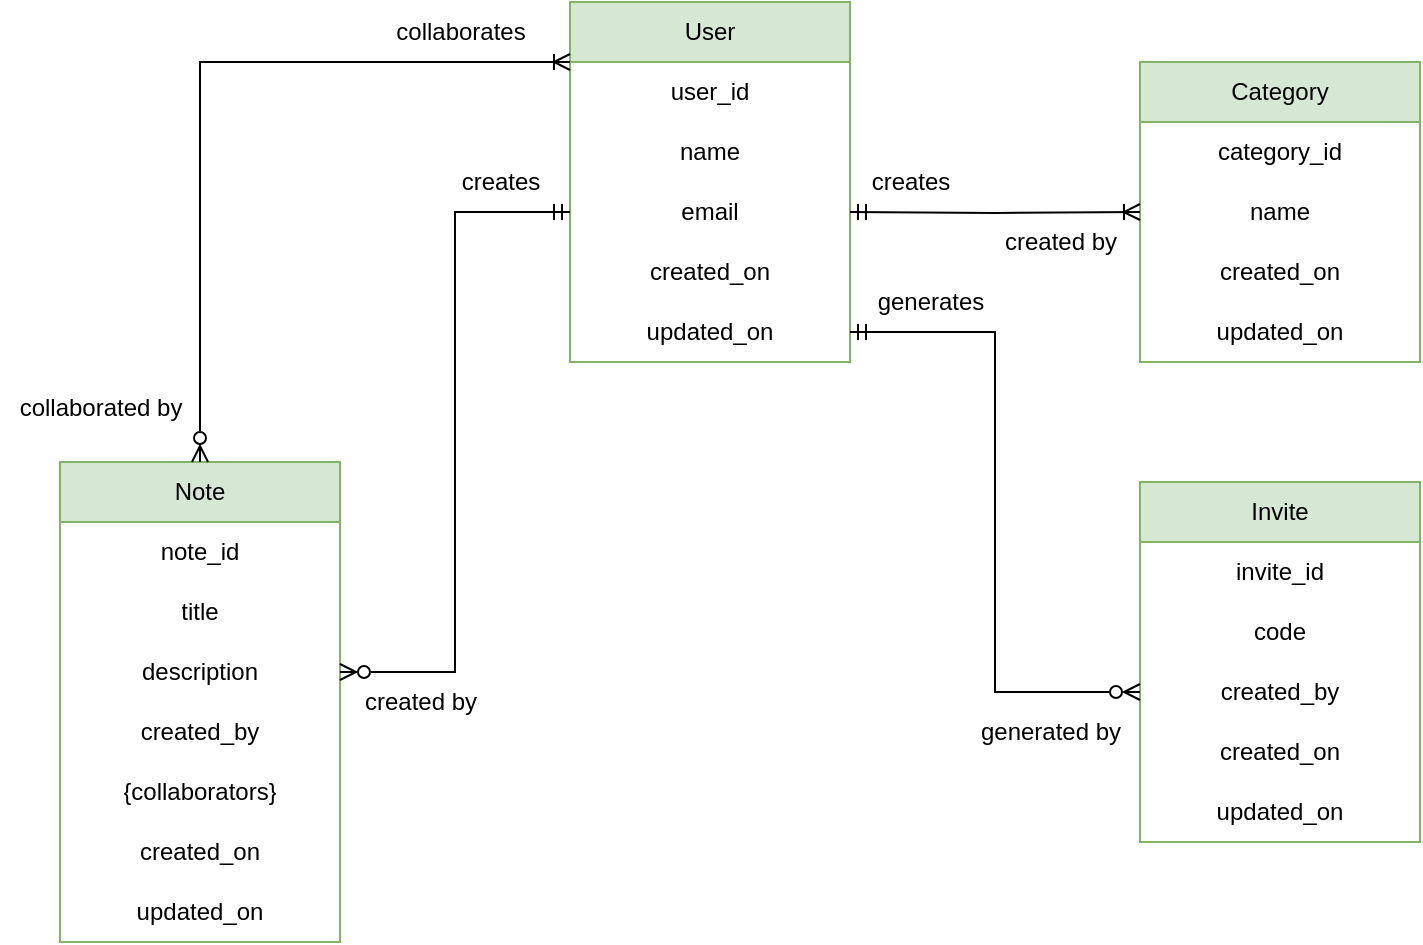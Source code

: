 <mxfile version="26.0.11">
  <diagram name="Basic ER" id="EfIhlPZ-vUNYAwpbYTHF">
    <mxGraphModel dx="911" dy="863" grid="1" gridSize="10" guides="1" tooltips="1" connect="1" arrows="1" fold="1" page="1" pageScale="1" pageWidth="850" pageHeight="1100" background="none" math="0" shadow="0">
      <root>
        <mxCell id="0" />
        <mxCell id="1" parent="0" />
        <mxCell id="sNOWoe0nxI7XhDc8fUZZ-1" value="Note" style="swimlane;fontStyle=0;childLayout=stackLayout;horizontal=1;startSize=30;horizontalStack=0;resizeParent=1;resizeParentMax=0;resizeLast=0;collapsible=1;marginBottom=0;whiteSpace=wrap;html=1;fillColor=#d5e8d4;strokeColor=#82b366;align=center;" parent="1" vertex="1">
          <mxGeometry x="30" y="270" width="140" height="240" as="geometry" />
        </mxCell>
        <mxCell id="sNOWoe0nxI7XhDc8fUZZ-2" value="note_id" style="text;strokeColor=none;fillColor=none;align=center;verticalAlign=middle;spacingLeft=4;spacingRight=4;overflow=hidden;points=[[0,0.5],[1,0.5]];portConstraint=eastwest;rotatable=0;whiteSpace=wrap;html=1;" parent="sNOWoe0nxI7XhDc8fUZZ-1" vertex="1">
          <mxGeometry y="30" width="140" height="30" as="geometry" />
        </mxCell>
        <mxCell id="sNOWoe0nxI7XhDc8fUZZ-3" value="title" style="text;strokeColor=none;fillColor=none;align=center;verticalAlign=middle;spacingLeft=4;spacingRight=4;overflow=hidden;points=[[0,0.5],[1,0.5]];portConstraint=eastwest;rotatable=0;whiteSpace=wrap;html=1;" parent="sNOWoe0nxI7XhDc8fUZZ-1" vertex="1">
          <mxGeometry y="60" width="140" height="30" as="geometry" />
        </mxCell>
        <mxCell id="sNOWoe0nxI7XhDc8fUZZ-4" value="description" style="text;strokeColor=none;fillColor=none;align=center;verticalAlign=middle;spacingLeft=4;spacingRight=4;overflow=hidden;points=[[0,0.5],[1,0.5]];portConstraint=eastwest;rotatable=0;whiteSpace=wrap;html=1;" parent="sNOWoe0nxI7XhDc8fUZZ-1" vertex="1">
          <mxGeometry y="90" width="140" height="30" as="geometry" />
        </mxCell>
        <mxCell id="sNOWoe0nxI7XhDc8fUZZ-5" value="created_by" style="text;strokeColor=none;fillColor=none;align=center;verticalAlign=middle;spacingLeft=4;spacingRight=4;overflow=hidden;points=[[0,0.5],[1,0.5]];portConstraint=eastwest;rotatable=0;whiteSpace=wrap;html=1;" parent="sNOWoe0nxI7XhDc8fUZZ-1" vertex="1">
          <mxGeometry y="120" width="140" height="30" as="geometry" />
        </mxCell>
        <mxCell id="sNOWoe0nxI7XhDc8fUZZ-6" value="{collaborators}" style="text;strokeColor=none;fillColor=none;align=center;verticalAlign=middle;spacingLeft=4;spacingRight=4;overflow=hidden;points=[[0,0.5],[1,0.5]];portConstraint=eastwest;rotatable=0;whiteSpace=wrap;html=1;" parent="sNOWoe0nxI7XhDc8fUZZ-1" vertex="1">
          <mxGeometry y="150" width="140" height="30" as="geometry" />
        </mxCell>
        <mxCell id="sNOWoe0nxI7XhDc8fUZZ-7" value="created_on" style="text;strokeColor=none;fillColor=none;align=center;verticalAlign=middle;spacingLeft=4;spacingRight=4;overflow=hidden;points=[[0,0.5],[1,0.5]];portConstraint=eastwest;rotatable=0;whiteSpace=wrap;html=1;" parent="sNOWoe0nxI7XhDc8fUZZ-1" vertex="1">
          <mxGeometry y="180" width="140" height="30" as="geometry" />
        </mxCell>
        <mxCell id="sNOWoe0nxI7XhDc8fUZZ-8" value="updated_on" style="text;strokeColor=none;fillColor=none;align=center;verticalAlign=middle;spacingLeft=4;spacingRight=4;overflow=hidden;points=[[0,0.5],[1,0.5]];portConstraint=eastwest;rotatable=0;whiteSpace=wrap;html=1;" parent="sNOWoe0nxI7XhDc8fUZZ-1" vertex="1">
          <mxGeometry y="210" width="140" height="30" as="geometry" />
        </mxCell>
        <mxCell id="sNOWoe0nxI7XhDc8fUZZ-9" value="User" style="swimlane;fontStyle=0;childLayout=stackLayout;horizontal=1;startSize=30;horizontalStack=0;resizeParent=1;resizeParentMax=0;resizeLast=0;collapsible=1;marginBottom=0;whiteSpace=wrap;html=1;fillColor=#d5e8d4;strokeColor=#82b366;align=center;" parent="1" vertex="1">
          <mxGeometry x="285" y="40" width="140" height="180" as="geometry" />
        </mxCell>
        <mxCell id="sNOWoe0nxI7XhDc8fUZZ-10" value="user_id" style="text;strokeColor=none;fillColor=none;align=center;verticalAlign=middle;spacingLeft=4;spacingRight=4;overflow=hidden;points=[[0,0.5],[1,0.5]];portConstraint=eastwest;rotatable=0;whiteSpace=wrap;html=1;" parent="sNOWoe0nxI7XhDc8fUZZ-9" vertex="1">
          <mxGeometry y="30" width="140" height="30" as="geometry" />
        </mxCell>
        <mxCell id="sNOWoe0nxI7XhDc8fUZZ-11" value="name" style="text;strokeColor=none;fillColor=none;align=center;verticalAlign=middle;spacingLeft=4;spacingRight=4;overflow=hidden;points=[[0,0.5],[1,0.5]];portConstraint=eastwest;rotatable=0;whiteSpace=wrap;html=1;" parent="sNOWoe0nxI7XhDc8fUZZ-9" vertex="1">
          <mxGeometry y="60" width="140" height="30" as="geometry" />
        </mxCell>
        <mxCell id="sNOWoe0nxI7XhDc8fUZZ-12" value="email" style="text;strokeColor=none;fillColor=none;align=center;verticalAlign=middle;spacingLeft=4;spacingRight=4;overflow=hidden;points=[[0,0.5],[1,0.5]];portConstraint=eastwest;rotatable=0;whiteSpace=wrap;html=1;" parent="sNOWoe0nxI7XhDc8fUZZ-9" vertex="1">
          <mxGeometry y="90" width="140" height="30" as="geometry" />
        </mxCell>
        <mxCell id="sNOWoe0nxI7XhDc8fUZZ-15" value="created_on" style="text;strokeColor=none;fillColor=none;align=center;verticalAlign=middle;spacingLeft=4;spacingRight=4;overflow=hidden;points=[[0,0.5],[1,0.5]];portConstraint=eastwest;rotatable=0;whiteSpace=wrap;html=1;" parent="sNOWoe0nxI7XhDc8fUZZ-9" vertex="1">
          <mxGeometry y="120" width="140" height="30" as="geometry" />
        </mxCell>
        <mxCell id="sNOWoe0nxI7XhDc8fUZZ-16" value="updated_on" style="text;strokeColor=none;fillColor=none;align=center;verticalAlign=middle;spacingLeft=4;spacingRight=4;overflow=hidden;points=[[0,0.5],[1,0.5]];portConstraint=eastwest;rotatable=0;whiteSpace=wrap;html=1;" parent="sNOWoe0nxI7XhDc8fUZZ-9" vertex="1">
          <mxGeometry y="150" width="140" height="30" as="geometry" />
        </mxCell>
        <mxCell id="sNOWoe0nxI7XhDc8fUZZ-17" style="edgeStyle=orthogonalEdgeStyle;rounded=0;orthogonalLoop=1;jettySize=auto;html=1;entryX=0;entryY=0.5;entryDx=0;entryDy=0;startArrow=ERzeroToMany;startFill=0;endArrow=ERmandOne;endFill=0;" parent="1" source="sNOWoe0nxI7XhDc8fUZZ-4" target="sNOWoe0nxI7XhDc8fUZZ-12" edge="1">
          <mxGeometry relative="1" as="geometry" />
        </mxCell>
        <mxCell id="sNOWoe0nxI7XhDc8fUZZ-18" value="creates" style="text;html=1;align=center;verticalAlign=middle;resizable=0;points=[];autosize=1;strokeColor=none;fillColor=none;" parent="1" vertex="1">
          <mxGeometry x="220" y="115" width="60" height="30" as="geometry" />
        </mxCell>
        <mxCell id="sNOWoe0nxI7XhDc8fUZZ-19" value="created by" style="text;html=1;align=center;verticalAlign=middle;resizable=0;points=[];autosize=1;strokeColor=none;fillColor=none;" parent="1" vertex="1">
          <mxGeometry x="170" y="375" width="80" height="30" as="geometry" />
        </mxCell>
        <mxCell id="sNOWoe0nxI7XhDc8fUZZ-20" value="Category" style="swimlane;fontStyle=0;childLayout=stackLayout;horizontal=1;startSize=30;horizontalStack=0;resizeParent=1;resizeParentMax=0;resizeLast=0;collapsible=1;marginBottom=0;whiteSpace=wrap;html=1;fillColor=#d5e8d4;strokeColor=#82b366;align=center;" parent="1" vertex="1">
          <mxGeometry x="570" y="70" width="140" height="150" as="geometry" />
        </mxCell>
        <mxCell id="sNOWoe0nxI7XhDc8fUZZ-21" value="category_id" style="text;strokeColor=none;fillColor=none;align=center;verticalAlign=middle;spacingLeft=4;spacingRight=4;overflow=hidden;points=[[0,0.5],[1,0.5]];portConstraint=eastwest;rotatable=0;whiteSpace=wrap;html=1;" parent="sNOWoe0nxI7XhDc8fUZZ-20" vertex="1">
          <mxGeometry y="30" width="140" height="30" as="geometry" />
        </mxCell>
        <mxCell id="sNOWoe0nxI7XhDc8fUZZ-22" value="name" style="text;strokeColor=none;fillColor=none;align=center;verticalAlign=middle;spacingLeft=4;spacingRight=4;overflow=hidden;points=[[0,0.5],[1,0.5]];portConstraint=eastwest;rotatable=0;whiteSpace=wrap;html=1;" parent="sNOWoe0nxI7XhDc8fUZZ-20" vertex="1">
          <mxGeometry y="60" width="140" height="30" as="geometry" />
        </mxCell>
        <mxCell id="sNOWoe0nxI7XhDc8fUZZ-24" value="created_on" style="text;strokeColor=none;fillColor=none;align=center;verticalAlign=middle;spacingLeft=4;spacingRight=4;overflow=hidden;points=[[0,0.5],[1,0.5]];portConstraint=eastwest;rotatable=0;whiteSpace=wrap;html=1;" parent="sNOWoe0nxI7XhDc8fUZZ-20" vertex="1">
          <mxGeometry y="90" width="140" height="30" as="geometry" />
        </mxCell>
        <mxCell id="sNOWoe0nxI7XhDc8fUZZ-25" value="updated_on" style="text;strokeColor=none;fillColor=none;align=center;verticalAlign=middle;spacingLeft=4;spacingRight=4;overflow=hidden;points=[[0,0.5],[1,0.5]];portConstraint=eastwest;rotatable=0;whiteSpace=wrap;html=1;" parent="sNOWoe0nxI7XhDc8fUZZ-20" vertex="1">
          <mxGeometry y="120" width="140" height="30" as="geometry" />
        </mxCell>
        <mxCell id="sNOWoe0nxI7XhDc8fUZZ-26" style="edgeStyle=orthogonalEdgeStyle;rounded=0;orthogonalLoop=1;jettySize=auto;html=1;entryX=0;entryY=0.5;entryDx=0;entryDy=0;startArrow=ERmandOne;startFill=0;endArrow=ERoneToMany;endFill=0;" parent="1" target="sNOWoe0nxI7XhDc8fUZZ-22" edge="1">
          <mxGeometry relative="1" as="geometry">
            <mxPoint x="425" y="145" as="sourcePoint" />
          </mxGeometry>
        </mxCell>
        <mxCell id="sNOWoe0nxI7XhDc8fUZZ-27" value="creates" style="text;html=1;align=center;verticalAlign=middle;resizable=0;points=[];autosize=1;strokeColor=none;fillColor=none;" parent="1" vertex="1">
          <mxGeometry x="425" y="115" width="60" height="30" as="geometry" />
        </mxCell>
        <mxCell id="sNOWoe0nxI7XhDc8fUZZ-28" value="created by" style="text;html=1;align=center;verticalAlign=middle;resizable=0;points=[];autosize=1;strokeColor=none;fillColor=none;" parent="1" vertex="1">
          <mxGeometry x="490" y="145" width="80" height="30" as="geometry" />
        </mxCell>
        <mxCell id="sNOWoe0nxI7XhDc8fUZZ-29" value="Invite" style="swimlane;fontStyle=0;childLayout=stackLayout;horizontal=1;startSize=30;horizontalStack=0;resizeParent=1;resizeParentMax=0;resizeLast=0;collapsible=1;marginBottom=0;whiteSpace=wrap;html=1;fillColor=#d5e8d4;strokeColor=#82b366;align=center;" parent="1" vertex="1">
          <mxGeometry x="570" y="280" width="140" height="180" as="geometry" />
        </mxCell>
        <mxCell id="sNOWoe0nxI7XhDc8fUZZ-30" value="invite_id" style="text;strokeColor=none;fillColor=none;align=center;verticalAlign=middle;spacingLeft=4;spacingRight=4;overflow=hidden;points=[[0,0.5],[1,0.5]];portConstraint=eastwest;rotatable=0;whiteSpace=wrap;html=1;" parent="sNOWoe0nxI7XhDc8fUZZ-29" vertex="1">
          <mxGeometry y="30" width="140" height="30" as="geometry" />
        </mxCell>
        <mxCell id="sNOWoe0nxI7XhDc8fUZZ-31" value="code" style="text;strokeColor=none;fillColor=none;align=center;verticalAlign=middle;spacingLeft=4;spacingRight=4;overflow=hidden;points=[[0,0.5],[1,0.5]];portConstraint=eastwest;rotatable=0;whiteSpace=wrap;html=1;" parent="sNOWoe0nxI7XhDc8fUZZ-29" vertex="1">
          <mxGeometry y="60" width="140" height="30" as="geometry" />
        </mxCell>
        <mxCell id="sNOWoe0nxI7XhDc8fUZZ-34" value="created_by" style="text;strokeColor=none;fillColor=none;align=center;verticalAlign=middle;spacingLeft=4;spacingRight=4;overflow=hidden;points=[[0,0.5],[1,0.5]];portConstraint=eastwest;rotatable=0;whiteSpace=wrap;html=1;" parent="sNOWoe0nxI7XhDc8fUZZ-29" vertex="1">
          <mxGeometry y="90" width="140" height="30" as="geometry" />
        </mxCell>
        <mxCell id="sNOWoe0nxI7XhDc8fUZZ-32" value="created_on" style="text;strokeColor=none;fillColor=none;align=center;verticalAlign=middle;spacingLeft=4;spacingRight=4;overflow=hidden;points=[[0,0.5],[1,0.5]];portConstraint=eastwest;rotatable=0;whiteSpace=wrap;html=1;" parent="sNOWoe0nxI7XhDc8fUZZ-29" vertex="1">
          <mxGeometry y="120" width="140" height="30" as="geometry" />
        </mxCell>
        <mxCell id="sNOWoe0nxI7XhDc8fUZZ-33" value="updated_on" style="text;strokeColor=none;fillColor=none;align=center;verticalAlign=middle;spacingLeft=4;spacingRight=4;overflow=hidden;points=[[0,0.5],[1,0.5]];portConstraint=eastwest;rotatable=0;whiteSpace=wrap;html=1;" parent="sNOWoe0nxI7XhDc8fUZZ-29" vertex="1">
          <mxGeometry y="150" width="140" height="30" as="geometry" />
        </mxCell>
        <mxCell id="sNOWoe0nxI7XhDc8fUZZ-35" style="edgeStyle=orthogonalEdgeStyle;rounded=0;orthogonalLoop=1;jettySize=auto;html=1;entryX=0;entryY=0.5;entryDx=0;entryDy=0;startArrow=ERmandOne;startFill=0;endArrow=ERzeroToMany;endFill=0;" parent="1" source="sNOWoe0nxI7XhDc8fUZZ-16" target="sNOWoe0nxI7XhDc8fUZZ-34" edge="1">
          <mxGeometry relative="1" as="geometry" />
        </mxCell>
        <mxCell id="sNOWoe0nxI7XhDc8fUZZ-36" value="generates" style="text;html=1;align=center;verticalAlign=middle;resizable=0;points=[];autosize=1;strokeColor=none;fillColor=none;" parent="1" vertex="1">
          <mxGeometry x="425" y="175" width="80" height="30" as="geometry" />
        </mxCell>
        <mxCell id="sNOWoe0nxI7XhDc8fUZZ-37" value="generated by" style="text;html=1;align=center;verticalAlign=middle;resizable=0;points=[];autosize=1;strokeColor=none;fillColor=none;" parent="1" vertex="1">
          <mxGeometry x="480" y="390" width="90" height="30" as="geometry" />
        </mxCell>
        <mxCell id="sNOWoe0nxI7XhDc8fUZZ-38" style="edgeStyle=orthogonalEdgeStyle;rounded=0;orthogonalLoop=1;jettySize=auto;html=1;entryX=0.5;entryY=0;entryDx=0;entryDy=0;startArrow=ERoneToMany;startFill=0;endArrow=ERzeroToMany;endFill=0;" parent="1" source="sNOWoe0nxI7XhDc8fUZZ-9" target="sNOWoe0nxI7XhDc8fUZZ-1" edge="1">
          <mxGeometry relative="1" as="geometry">
            <Array as="points">
              <mxPoint x="100" y="70" />
            </Array>
          </mxGeometry>
        </mxCell>
        <mxCell id="sNOWoe0nxI7XhDc8fUZZ-39" value="collaborates" style="text;html=1;align=center;verticalAlign=middle;resizable=0;points=[];autosize=1;strokeColor=none;fillColor=none;" parent="1" vertex="1">
          <mxGeometry x="185" y="40" width="90" height="30" as="geometry" />
        </mxCell>
        <mxCell id="sNOWoe0nxI7XhDc8fUZZ-40" value="collaborated by" style="text;html=1;align=center;verticalAlign=middle;resizable=0;points=[];autosize=1;strokeColor=none;fillColor=none;" parent="1" vertex="1">
          <mxGeometry y="228" width="100" height="30" as="geometry" />
        </mxCell>
      </root>
    </mxGraphModel>
  </diagram>
</mxfile>
